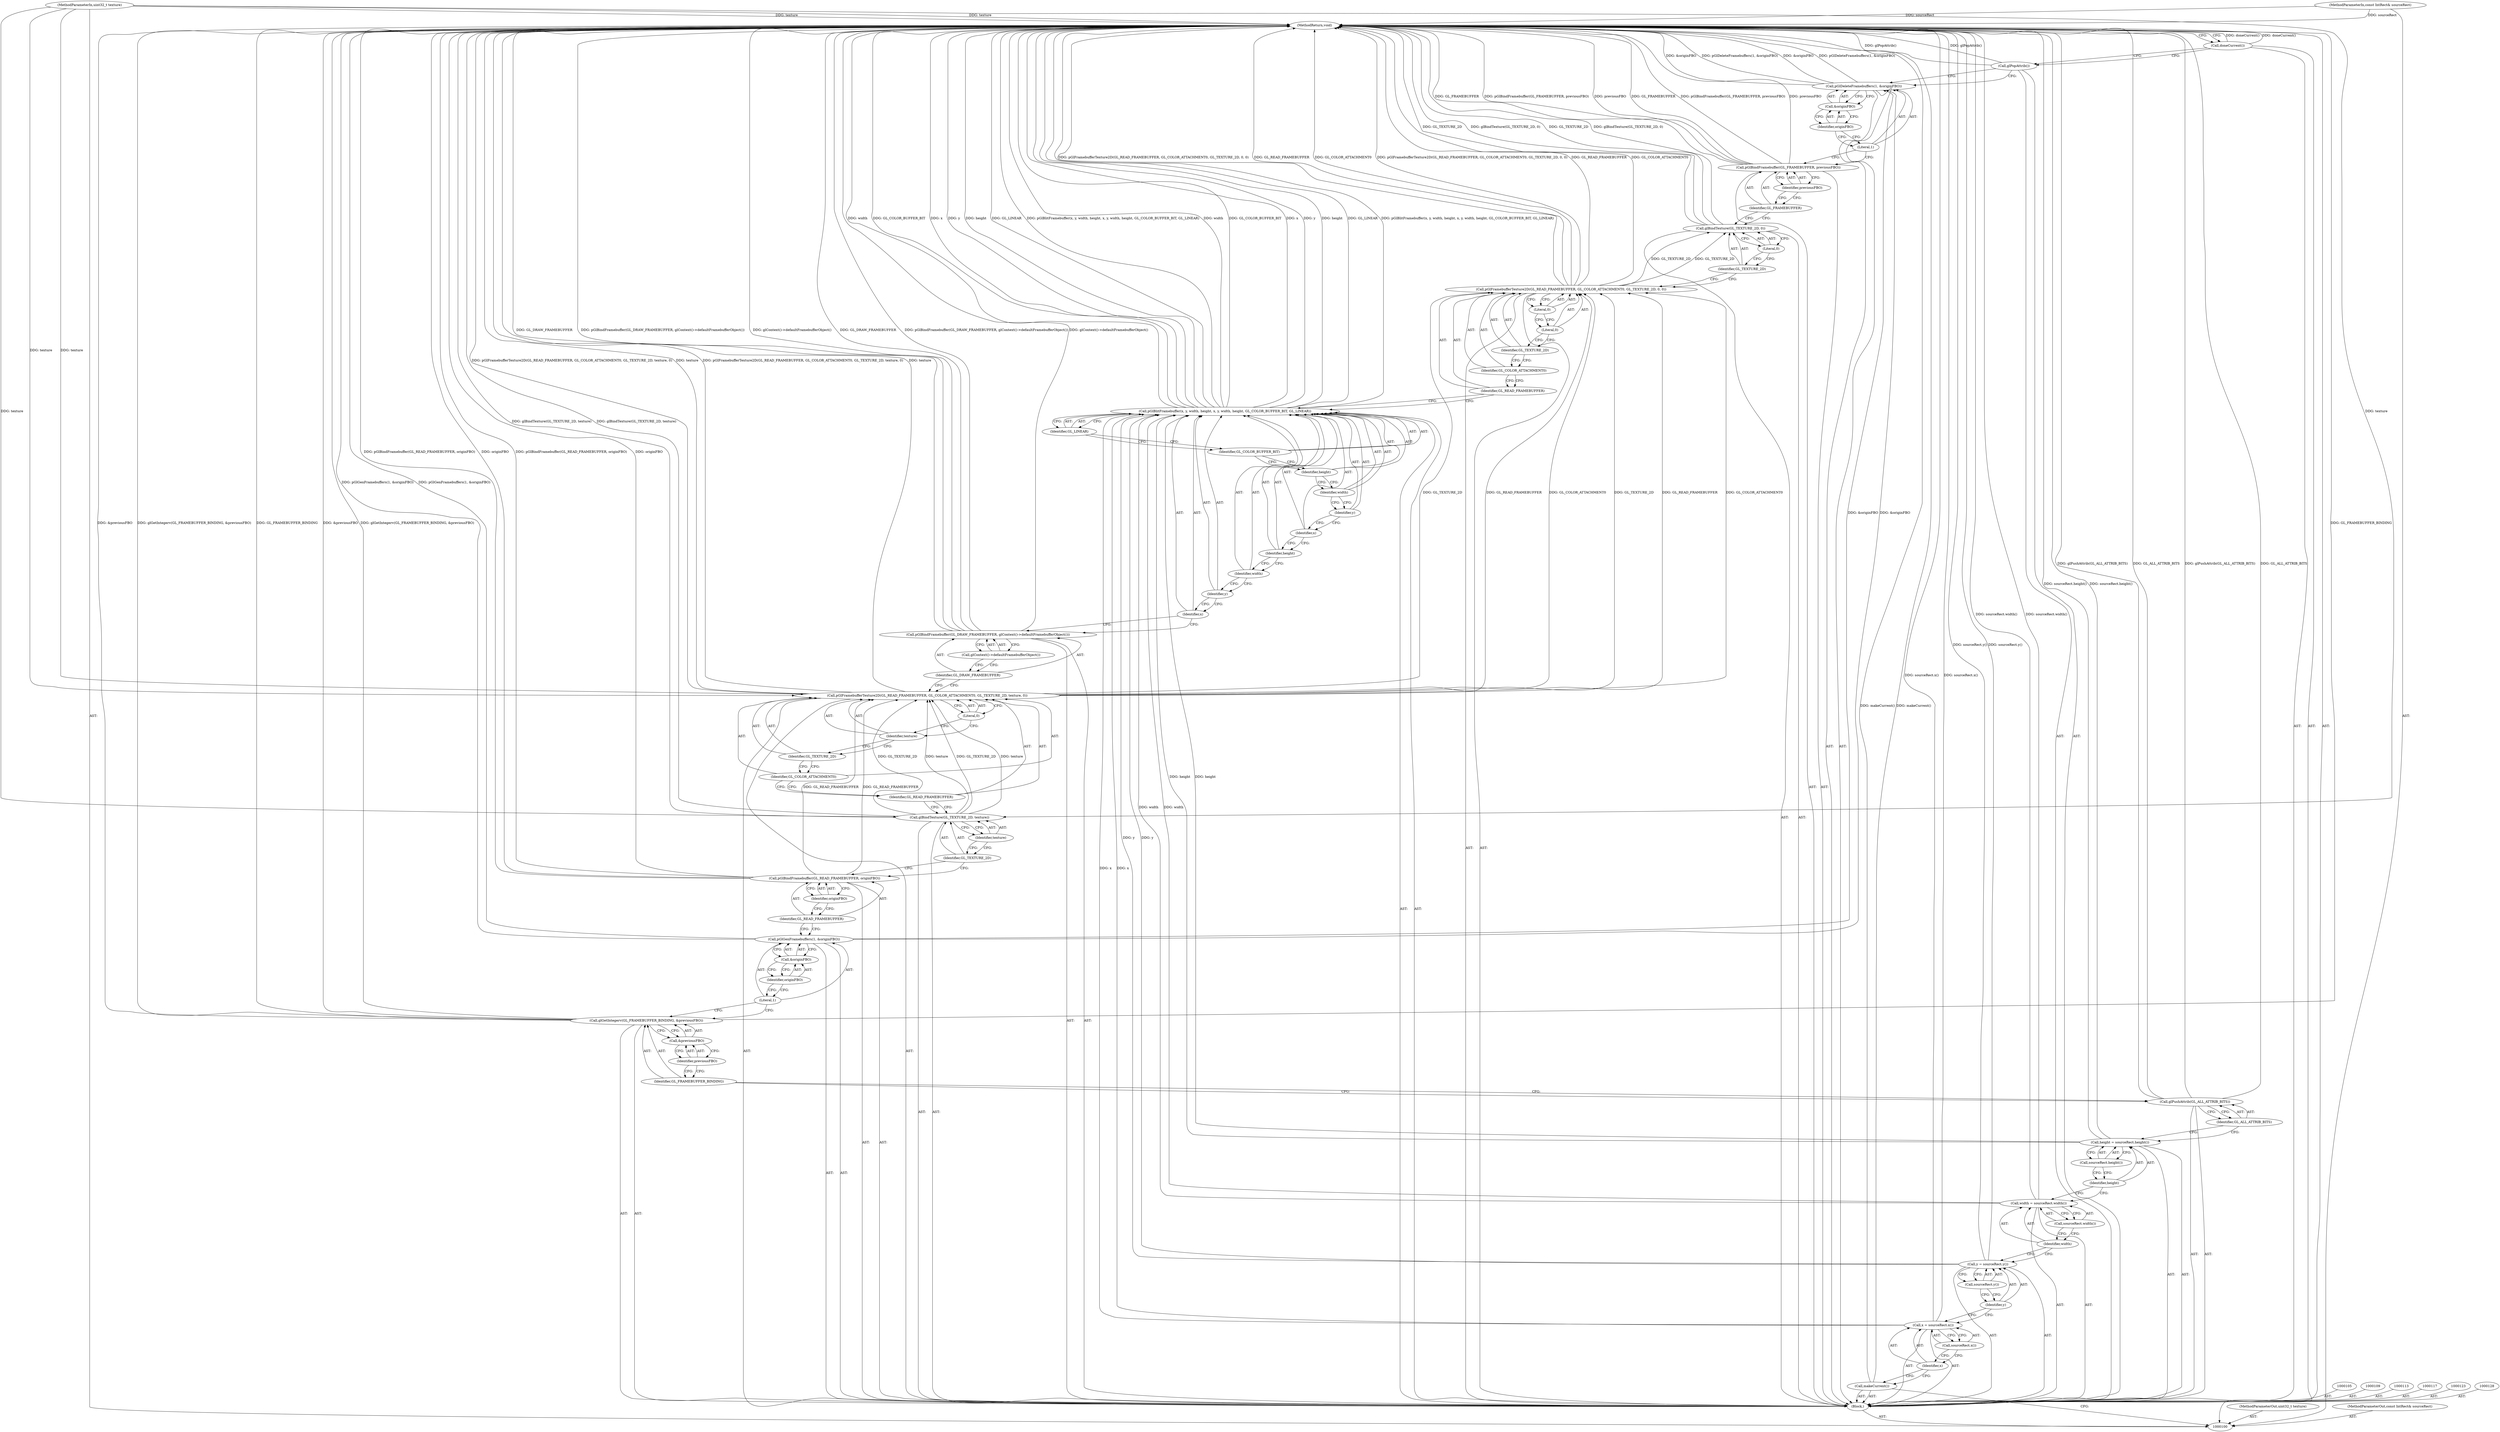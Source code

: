 digraph "1_Chrome_4da7eefcaad044a6f919947a2a0e3d4fed87834c_0" {
"1000101" [label="(MethodParameterIn,uint32_t texture)"];
"1000269" [label="(MethodParameterOut,uint32_t texture)"];
"1000102" [label="(MethodParameterIn,const IntRect& sourceRect)"];
"1000270" [label="(MethodParameterOut,const IntRect& sourceRect)"];
"1000177" [label="(MethodReturn,void)"];
"1000125" [label="(Identifier,GL_FRAMEBUFFER_BINDING)"];
"1000126" [label="(Call,&previousFBO)"];
"1000127" [label="(Identifier,previousFBO)"];
"1000124" [label="(Call,glGetIntegerv(GL_FRAMEBUFFER_BINDING, &previousFBO))"];
"1000130" [label="(Literal,1)"];
"1000131" [label="(Call,&originFBO)"];
"1000132" [label="(Identifier,originFBO)"];
"1000129" [label="(Call,pGlGenFramebuffers(1, &originFBO))"];
"1000134" [label="(Identifier,GL_READ_FRAMEBUFFER)"];
"1000135" [label="(Identifier,originFBO)"];
"1000133" [label="(Call,pGlBindFramebuffer(GL_READ_FRAMEBUFFER, originFBO))"];
"1000137" [label="(Identifier,GL_TEXTURE_2D)"];
"1000138" [label="(Identifier,texture)"];
"1000136" [label="(Call,glBindTexture(GL_TEXTURE_2D, texture))"];
"1000144" [label="(Literal,0)"];
"1000140" [label="(Identifier,GL_READ_FRAMEBUFFER)"];
"1000141" [label="(Identifier,GL_COLOR_ATTACHMENT0)"];
"1000142" [label="(Identifier,GL_TEXTURE_2D)"];
"1000139" [label="(Call,pGlFramebufferTexture2D(GL_READ_FRAMEBUFFER, GL_COLOR_ATTACHMENT0, GL_TEXTURE_2D, texture, 0))"];
"1000143" [label="(Identifier,texture)"];
"1000103" [label="(Block,)"];
"1000146" [label="(Identifier,GL_DRAW_FRAMEBUFFER)"];
"1000147" [label="(Call,glContext()->defaultFramebufferObject())"];
"1000145" [label="(Call,pGlBindFramebuffer(GL_DRAW_FRAMEBUFFER, glContext()->defaultFramebufferObject()))"];
"1000149" [label="(Identifier,x)"];
"1000150" [label="(Identifier,y)"];
"1000151" [label="(Identifier,width)"];
"1000152" [label="(Identifier,height)"];
"1000153" [label="(Identifier,x)"];
"1000154" [label="(Identifier,y)"];
"1000155" [label="(Identifier,width)"];
"1000156" [label="(Identifier,height)"];
"1000157" [label="(Identifier,GL_COLOR_BUFFER_BIT)"];
"1000148" [label="(Call,pGlBlitFramebuffer(x, y, width, height, x, y, width, height, GL_COLOR_BUFFER_BIT, GL_LINEAR))"];
"1000158" [label="(Identifier,GL_LINEAR)"];
"1000160" [label="(Identifier,GL_READ_FRAMEBUFFER)"];
"1000161" [label="(Identifier,GL_COLOR_ATTACHMENT0)"];
"1000162" [label="(Identifier,GL_TEXTURE_2D)"];
"1000159" [label="(Call,pGlFramebufferTexture2D(GL_READ_FRAMEBUFFER, GL_COLOR_ATTACHMENT0, GL_TEXTURE_2D, 0, 0))"];
"1000163" [label="(Literal,0)"];
"1000164" [label="(Literal,0)"];
"1000166" [label="(Identifier,GL_TEXTURE_2D)"];
"1000167" [label="(Literal,0)"];
"1000165" [label="(Call,glBindTexture(GL_TEXTURE_2D, 0))"];
"1000169" [label="(Identifier,GL_FRAMEBUFFER)"];
"1000170" [label="(Identifier,previousFBO)"];
"1000168" [label="(Call,pGlBindFramebuffer(GL_FRAMEBUFFER, previousFBO))"];
"1000172" [label="(Literal,1)"];
"1000173" [label="(Call,&originFBO)"];
"1000174" [label="(Identifier,originFBO)"];
"1000171" [label="(Call,pGlDeleteFramebuffers(1, &originFBO))"];
"1000104" [label="(Call,makeCurrent())"];
"1000175" [label="(Call,glPopAttrib())"];
"1000176" [label="(Call,doneCurrent())"];
"1000106" [label="(Call,x = sourceRect.x())"];
"1000107" [label="(Identifier,x)"];
"1000108" [label="(Call,sourceRect.x())"];
"1000110" [label="(Call,y = sourceRect.y())"];
"1000111" [label="(Identifier,y)"];
"1000112" [label="(Call,sourceRect.y())"];
"1000114" [label="(Call,width = sourceRect.width())"];
"1000115" [label="(Identifier,width)"];
"1000116" [label="(Call,sourceRect.width())"];
"1000118" [label="(Call,height = sourceRect.height())"];
"1000119" [label="(Identifier,height)"];
"1000120" [label="(Call,sourceRect.height())"];
"1000122" [label="(Identifier,GL_ALL_ATTRIB_BITS)"];
"1000121" [label="(Call,glPushAttrib(GL_ALL_ATTRIB_BITS))"];
"1000101" -> "1000100"  [label="AST: "];
"1000101" -> "1000177"  [label="DDG: texture"];
"1000101" -> "1000136"  [label="DDG: texture"];
"1000101" -> "1000139"  [label="DDG: texture"];
"1000269" -> "1000100"  [label="AST: "];
"1000102" -> "1000100"  [label="AST: "];
"1000102" -> "1000177"  [label="DDG: sourceRect"];
"1000270" -> "1000100"  [label="AST: "];
"1000177" -> "1000100"  [label="AST: "];
"1000177" -> "1000176"  [label="CFG: "];
"1000159" -> "1000177"  [label="DDG: pGlFramebufferTexture2D(GL_READ_FRAMEBUFFER, GL_COLOR_ATTACHMENT0, GL_TEXTURE_2D, 0, 0)"];
"1000159" -> "1000177"  [label="DDG: GL_READ_FRAMEBUFFER"];
"1000159" -> "1000177"  [label="DDG: GL_COLOR_ATTACHMENT0"];
"1000124" -> "1000177"  [label="DDG: GL_FRAMEBUFFER_BINDING"];
"1000124" -> "1000177"  [label="DDG: &previousFBO"];
"1000124" -> "1000177"  [label="DDG: glGetIntegerv(GL_FRAMEBUFFER_BINDING, &previousFBO)"];
"1000106" -> "1000177"  [label="DDG: sourceRect.x()"];
"1000148" -> "1000177"  [label="DDG: width"];
"1000148" -> "1000177"  [label="DDG: GL_COLOR_BUFFER_BIT"];
"1000148" -> "1000177"  [label="DDG: x"];
"1000148" -> "1000177"  [label="DDG: y"];
"1000148" -> "1000177"  [label="DDG: height"];
"1000148" -> "1000177"  [label="DDG: GL_LINEAR"];
"1000148" -> "1000177"  [label="DDG: pGlBlitFramebuffer(x, y, width, height, x, y, width, height, GL_COLOR_BUFFER_BIT, GL_LINEAR)"];
"1000168" -> "1000177"  [label="DDG: GL_FRAMEBUFFER"];
"1000168" -> "1000177"  [label="DDG: pGlBindFramebuffer(GL_FRAMEBUFFER, previousFBO)"];
"1000168" -> "1000177"  [label="DDG: previousFBO"];
"1000104" -> "1000177"  [label="DDG: makeCurrent()"];
"1000139" -> "1000177"  [label="DDG: pGlFramebufferTexture2D(GL_READ_FRAMEBUFFER, GL_COLOR_ATTACHMENT0, GL_TEXTURE_2D, texture, 0)"];
"1000139" -> "1000177"  [label="DDG: texture"];
"1000121" -> "1000177"  [label="DDG: glPushAttrib(GL_ALL_ATTRIB_BITS)"];
"1000121" -> "1000177"  [label="DDG: GL_ALL_ATTRIB_BITS"];
"1000145" -> "1000177"  [label="DDG: GL_DRAW_FRAMEBUFFER"];
"1000145" -> "1000177"  [label="DDG: pGlBindFramebuffer(GL_DRAW_FRAMEBUFFER, glContext()->defaultFramebufferObject())"];
"1000145" -> "1000177"  [label="DDG: glContext()->defaultFramebufferObject()"];
"1000165" -> "1000177"  [label="DDG: GL_TEXTURE_2D"];
"1000165" -> "1000177"  [label="DDG: glBindTexture(GL_TEXTURE_2D, 0)"];
"1000129" -> "1000177"  [label="DDG: pGlGenFramebuffers(1, &originFBO)"];
"1000176" -> "1000177"  [label="DDG: doneCurrent()"];
"1000133" -> "1000177"  [label="DDG: pGlBindFramebuffer(GL_READ_FRAMEBUFFER, originFBO)"];
"1000133" -> "1000177"  [label="DDG: originFBO"];
"1000102" -> "1000177"  [label="DDG: sourceRect"];
"1000110" -> "1000177"  [label="DDG: sourceRect.y()"];
"1000101" -> "1000177"  [label="DDG: texture"];
"1000118" -> "1000177"  [label="DDG: sourceRect.height()"];
"1000171" -> "1000177"  [label="DDG: &originFBO"];
"1000171" -> "1000177"  [label="DDG: pGlDeleteFramebuffers(1, &originFBO)"];
"1000136" -> "1000177"  [label="DDG: glBindTexture(GL_TEXTURE_2D, texture)"];
"1000114" -> "1000177"  [label="DDG: sourceRect.width()"];
"1000175" -> "1000177"  [label="DDG: glPopAttrib()"];
"1000125" -> "1000124"  [label="AST: "];
"1000125" -> "1000121"  [label="CFG: "];
"1000127" -> "1000125"  [label="CFG: "];
"1000126" -> "1000124"  [label="AST: "];
"1000126" -> "1000127"  [label="CFG: "];
"1000127" -> "1000126"  [label="AST: "];
"1000124" -> "1000126"  [label="CFG: "];
"1000127" -> "1000126"  [label="AST: "];
"1000127" -> "1000125"  [label="CFG: "];
"1000126" -> "1000127"  [label="CFG: "];
"1000124" -> "1000103"  [label="AST: "];
"1000124" -> "1000126"  [label="CFG: "];
"1000125" -> "1000124"  [label="AST: "];
"1000126" -> "1000124"  [label="AST: "];
"1000130" -> "1000124"  [label="CFG: "];
"1000124" -> "1000177"  [label="DDG: GL_FRAMEBUFFER_BINDING"];
"1000124" -> "1000177"  [label="DDG: &previousFBO"];
"1000124" -> "1000177"  [label="DDG: glGetIntegerv(GL_FRAMEBUFFER_BINDING, &previousFBO)"];
"1000130" -> "1000129"  [label="AST: "];
"1000130" -> "1000124"  [label="CFG: "];
"1000132" -> "1000130"  [label="CFG: "];
"1000131" -> "1000129"  [label="AST: "];
"1000131" -> "1000132"  [label="CFG: "];
"1000132" -> "1000131"  [label="AST: "];
"1000129" -> "1000131"  [label="CFG: "];
"1000132" -> "1000131"  [label="AST: "];
"1000132" -> "1000130"  [label="CFG: "];
"1000131" -> "1000132"  [label="CFG: "];
"1000129" -> "1000103"  [label="AST: "];
"1000129" -> "1000131"  [label="CFG: "];
"1000130" -> "1000129"  [label="AST: "];
"1000131" -> "1000129"  [label="AST: "];
"1000134" -> "1000129"  [label="CFG: "];
"1000129" -> "1000177"  [label="DDG: pGlGenFramebuffers(1, &originFBO)"];
"1000129" -> "1000171"  [label="DDG: &originFBO"];
"1000134" -> "1000133"  [label="AST: "];
"1000134" -> "1000129"  [label="CFG: "];
"1000135" -> "1000134"  [label="CFG: "];
"1000135" -> "1000133"  [label="AST: "];
"1000135" -> "1000134"  [label="CFG: "];
"1000133" -> "1000135"  [label="CFG: "];
"1000133" -> "1000103"  [label="AST: "];
"1000133" -> "1000135"  [label="CFG: "];
"1000134" -> "1000133"  [label="AST: "];
"1000135" -> "1000133"  [label="AST: "];
"1000137" -> "1000133"  [label="CFG: "];
"1000133" -> "1000177"  [label="DDG: pGlBindFramebuffer(GL_READ_FRAMEBUFFER, originFBO)"];
"1000133" -> "1000177"  [label="DDG: originFBO"];
"1000133" -> "1000139"  [label="DDG: GL_READ_FRAMEBUFFER"];
"1000137" -> "1000136"  [label="AST: "];
"1000137" -> "1000133"  [label="CFG: "];
"1000138" -> "1000137"  [label="CFG: "];
"1000138" -> "1000136"  [label="AST: "];
"1000138" -> "1000137"  [label="CFG: "];
"1000136" -> "1000138"  [label="CFG: "];
"1000136" -> "1000103"  [label="AST: "];
"1000136" -> "1000138"  [label="CFG: "];
"1000137" -> "1000136"  [label="AST: "];
"1000138" -> "1000136"  [label="AST: "];
"1000140" -> "1000136"  [label="CFG: "];
"1000136" -> "1000177"  [label="DDG: glBindTexture(GL_TEXTURE_2D, texture)"];
"1000101" -> "1000136"  [label="DDG: texture"];
"1000136" -> "1000139"  [label="DDG: GL_TEXTURE_2D"];
"1000136" -> "1000139"  [label="DDG: texture"];
"1000144" -> "1000139"  [label="AST: "];
"1000144" -> "1000143"  [label="CFG: "];
"1000139" -> "1000144"  [label="CFG: "];
"1000140" -> "1000139"  [label="AST: "];
"1000140" -> "1000136"  [label="CFG: "];
"1000141" -> "1000140"  [label="CFG: "];
"1000141" -> "1000139"  [label="AST: "];
"1000141" -> "1000140"  [label="CFG: "];
"1000142" -> "1000141"  [label="CFG: "];
"1000142" -> "1000139"  [label="AST: "];
"1000142" -> "1000141"  [label="CFG: "];
"1000143" -> "1000142"  [label="CFG: "];
"1000139" -> "1000103"  [label="AST: "];
"1000139" -> "1000144"  [label="CFG: "];
"1000140" -> "1000139"  [label="AST: "];
"1000141" -> "1000139"  [label="AST: "];
"1000142" -> "1000139"  [label="AST: "];
"1000143" -> "1000139"  [label="AST: "];
"1000144" -> "1000139"  [label="AST: "];
"1000146" -> "1000139"  [label="CFG: "];
"1000139" -> "1000177"  [label="DDG: pGlFramebufferTexture2D(GL_READ_FRAMEBUFFER, GL_COLOR_ATTACHMENT0, GL_TEXTURE_2D, texture, 0)"];
"1000139" -> "1000177"  [label="DDG: texture"];
"1000133" -> "1000139"  [label="DDG: GL_READ_FRAMEBUFFER"];
"1000136" -> "1000139"  [label="DDG: GL_TEXTURE_2D"];
"1000136" -> "1000139"  [label="DDG: texture"];
"1000101" -> "1000139"  [label="DDG: texture"];
"1000139" -> "1000159"  [label="DDG: GL_READ_FRAMEBUFFER"];
"1000139" -> "1000159"  [label="DDG: GL_COLOR_ATTACHMENT0"];
"1000139" -> "1000159"  [label="DDG: GL_TEXTURE_2D"];
"1000143" -> "1000139"  [label="AST: "];
"1000143" -> "1000142"  [label="CFG: "];
"1000144" -> "1000143"  [label="CFG: "];
"1000103" -> "1000100"  [label="AST: "];
"1000104" -> "1000103"  [label="AST: "];
"1000105" -> "1000103"  [label="AST: "];
"1000106" -> "1000103"  [label="AST: "];
"1000109" -> "1000103"  [label="AST: "];
"1000110" -> "1000103"  [label="AST: "];
"1000113" -> "1000103"  [label="AST: "];
"1000114" -> "1000103"  [label="AST: "];
"1000117" -> "1000103"  [label="AST: "];
"1000118" -> "1000103"  [label="AST: "];
"1000121" -> "1000103"  [label="AST: "];
"1000123" -> "1000103"  [label="AST: "];
"1000124" -> "1000103"  [label="AST: "];
"1000128" -> "1000103"  [label="AST: "];
"1000129" -> "1000103"  [label="AST: "];
"1000133" -> "1000103"  [label="AST: "];
"1000136" -> "1000103"  [label="AST: "];
"1000139" -> "1000103"  [label="AST: "];
"1000145" -> "1000103"  [label="AST: "];
"1000148" -> "1000103"  [label="AST: "];
"1000159" -> "1000103"  [label="AST: "];
"1000165" -> "1000103"  [label="AST: "];
"1000168" -> "1000103"  [label="AST: "];
"1000171" -> "1000103"  [label="AST: "];
"1000175" -> "1000103"  [label="AST: "];
"1000176" -> "1000103"  [label="AST: "];
"1000146" -> "1000145"  [label="AST: "];
"1000146" -> "1000139"  [label="CFG: "];
"1000147" -> "1000146"  [label="CFG: "];
"1000147" -> "1000145"  [label="AST: "];
"1000147" -> "1000146"  [label="CFG: "];
"1000145" -> "1000147"  [label="CFG: "];
"1000145" -> "1000103"  [label="AST: "];
"1000145" -> "1000147"  [label="CFG: "];
"1000146" -> "1000145"  [label="AST: "];
"1000147" -> "1000145"  [label="AST: "];
"1000149" -> "1000145"  [label="CFG: "];
"1000145" -> "1000177"  [label="DDG: GL_DRAW_FRAMEBUFFER"];
"1000145" -> "1000177"  [label="DDG: pGlBindFramebuffer(GL_DRAW_FRAMEBUFFER, glContext()->defaultFramebufferObject())"];
"1000145" -> "1000177"  [label="DDG: glContext()->defaultFramebufferObject()"];
"1000149" -> "1000148"  [label="AST: "];
"1000149" -> "1000145"  [label="CFG: "];
"1000150" -> "1000149"  [label="CFG: "];
"1000150" -> "1000148"  [label="AST: "];
"1000150" -> "1000149"  [label="CFG: "];
"1000151" -> "1000150"  [label="CFG: "];
"1000151" -> "1000148"  [label="AST: "];
"1000151" -> "1000150"  [label="CFG: "];
"1000152" -> "1000151"  [label="CFG: "];
"1000152" -> "1000148"  [label="AST: "];
"1000152" -> "1000151"  [label="CFG: "];
"1000153" -> "1000152"  [label="CFG: "];
"1000153" -> "1000148"  [label="AST: "];
"1000153" -> "1000152"  [label="CFG: "];
"1000154" -> "1000153"  [label="CFG: "];
"1000154" -> "1000148"  [label="AST: "];
"1000154" -> "1000153"  [label="CFG: "];
"1000155" -> "1000154"  [label="CFG: "];
"1000155" -> "1000148"  [label="AST: "];
"1000155" -> "1000154"  [label="CFG: "];
"1000156" -> "1000155"  [label="CFG: "];
"1000156" -> "1000148"  [label="AST: "];
"1000156" -> "1000155"  [label="CFG: "];
"1000157" -> "1000156"  [label="CFG: "];
"1000157" -> "1000148"  [label="AST: "];
"1000157" -> "1000156"  [label="CFG: "];
"1000158" -> "1000157"  [label="CFG: "];
"1000148" -> "1000103"  [label="AST: "];
"1000148" -> "1000158"  [label="CFG: "];
"1000149" -> "1000148"  [label="AST: "];
"1000150" -> "1000148"  [label="AST: "];
"1000151" -> "1000148"  [label="AST: "];
"1000152" -> "1000148"  [label="AST: "];
"1000153" -> "1000148"  [label="AST: "];
"1000154" -> "1000148"  [label="AST: "];
"1000155" -> "1000148"  [label="AST: "];
"1000156" -> "1000148"  [label="AST: "];
"1000157" -> "1000148"  [label="AST: "];
"1000158" -> "1000148"  [label="AST: "];
"1000160" -> "1000148"  [label="CFG: "];
"1000148" -> "1000177"  [label="DDG: width"];
"1000148" -> "1000177"  [label="DDG: GL_COLOR_BUFFER_BIT"];
"1000148" -> "1000177"  [label="DDG: x"];
"1000148" -> "1000177"  [label="DDG: y"];
"1000148" -> "1000177"  [label="DDG: height"];
"1000148" -> "1000177"  [label="DDG: GL_LINEAR"];
"1000148" -> "1000177"  [label="DDG: pGlBlitFramebuffer(x, y, width, height, x, y, width, height, GL_COLOR_BUFFER_BIT, GL_LINEAR)"];
"1000106" -> "1000148"  [label="DDG: x"];
"1000110" -> "1000148"  [label="DDG: y"];
"1000114" -> "1000148"  [label="DDG: width"];
"1000118" -> "1000148"  [label="DDG: height"];
"1000158" -> "1000148"  [label="AST: "];
"1000158" -> "1000157"  [label="CFG: "];
"1000148" -> "1000158"  [label="CFG: "];
"1000160" -> "1000159"  [label="AST: "];
"1000160" -> "1000148"  [label="CFG: "];
"1000161" -> "1000160"  [label="CFG: "];
"1000161" -> "1000159"  [label="AST: "];
"1000161" -> "1000160"  [label="CFG: "];
"1000162" -> "1000161"  [label="CFG: "];
"1000162" -> "1000159"  [label="AST: "];
"1000162" -> "1000161"  [label="CFG: "];
"1000163" -> "1000162"  [label="CFG: "];
"1000159" -> "1000103"  [label="AST: "];
"1000159" -> "1000164"  [label="CFG: "];
"1000160" -> "1000159"  [label="AST: "];
"1000161" -> "1000159"  [label="AST: "];
"1000162" -> "1000159"  [label="AST: "];
"1000163" -> "1000159"  [label="AST: "];
"1000164" -> "1000159"  [label="AST: "];
"1000166" -> "1000159"  [label="CFG: "];
"1000159" -> "1000177"  [label="DDG: pGlFramebufferTexture2D(GL_READ_FRAMEBUFFER, GL_COLOR_ATTACHMENT0, GL_TEXTURE_2D, 0, 0)"];
"1000159" -> "1000177"  [label="DDG: GL_READ_FRAMEBUFFER"];
"1000159" -> "1000177"  [label="DDG: GL_COLOR_ATTACHMENT0"];
"1000139" -> "1000159"  [label="DDG: GL_READ_FRAMEBUFFER"];
"1000139" -> "1000159"  [label="DDG: GL_COLOR_ATTACHMENT0"];
"1000139" -> "1000159"  [label="DDG: GL_TEXTURE_2D"];
"1000159" -> "1000165"  [label="DDG: GL_TEXTURE_2D"];
"1000163" -> "1000159"  [label="AST: "];
"1000163" -> "1000162"  [label="CFG: "];
"1000164" -> "1000163"  [label="CFG: "];
"1000164" -> "1000159"  [label="AST: "];
"1000164" -> "1000163"  [label="CFG: "];
"1000159" -> "1000164"  [label="CFG: "];
"1000166" -> "1000165"  [label="AST: "];
"1000166" -> "1000159"  [label="CFG: "];
"1000167" -> "1000166"  [label="CFG: "];
"1000167" -> "1000165"  [label="AST: "];
"1000167" -> "1000166"  [label="CFG: "];
"1000165" -> "1000167"  [label="CFG: "];
"1000165" -> "1000103"  [label="AST: "];
"1000165" -> "1000167"  [label="CFG: "];
"1000166" -> "1000165"  [label="AST: "];
"1000167" -> "1000165"  [label="AST: "];
"1000169" -> "1000165"  [label="CFG: "];
"1000165" -> "1000177"  [label="DDG: GL_TEXTURE_2D"];
"1000165" -> "1000177"  [label="DDG: glBindTexture(GL_TEXTURE_2D, 0)"];
"1000159" -> "1000165"  [label="DDG: GL_TEXTURE_2D"];
"1000169" -> "1000168"  [label="AST: "];
"1000169" -> "1000165"  [label="CFG: "];
"1000170" -> "1000169"  [label="CFG: "];
"1000170" -> "1000168"  [label="AST: "];
"1000170" -> "1000169"  [label="CFG: "];
"1000168" -> "1000170"  [label="CFG: "];
"1000168" -> "1000103"  [label="AST: "];
"1000168" -> "1000170"  [label="CFG: "];
"1000169" -> "1000168"  [label="AST: "];
"1000170" -> "1000168"  [label="AST: "];
"1000172" -> "1000168"  [label="CFG: "];
"1000168" -> "1000177"  [label="DDG: GL_FRAMEBUFFER"];
"1000168" -> "1000177"  [label="DDG: pGlBindFramebuffer(GL_FRAMEBUFFER, previousFBO)"];
"1000168" -> "1000177"  [label="DDG: previousFBO"];
"1000172" -> "1000171"  [label="AST: "];
"1000172" -> "1000168"  [label="CFG: "];
"1000174" -> "1000172"  [label="CFG: "];
"1000173" -> "1000171"  [label="AST: "];
"1000173" -> "1000174"  [label="CFG: "];
"1000174" -> "1000173"  [label="AST: "];
"1000171" -> "1000173"  [label="CFG: "];
"1000174" -> "1000173"  [label="AST: "];
"1000174" -> "1000172"  [label="CFG: "];
"1000173" -> "1000174"  [label="CFG: "];
"1000171" -> "1000103"  [label="AST: "];
"1000171" -> "1000173"  [label="CFG: "];
"1000172" -> "1000171"  [label="AST: "];
"1000173" -> "1000171"  [label="AST: "];
"1000175" -> "1000171"  [label="CFG: "];
"1000171" -> "1000177"  [label="DDG: &originFBO"];
"1000171" -> "1000177"  [label="DDG: pGlDeleteFramebuffers(1, &originFBO)"];
"1000129" -> "1000171"  [label="DDG: &originFBO"];
"1000104" -> "1000103"  [label="AST: "];
"1000104" -> "1000100"  [label="CFG: "];
"1000107" -> "1000104"  [label="CFG: "];
"1000104" -> "1000177"  [label="DDG: makeCurrent()"];
"1000175" -> "1000103"  [label="AST: "];
"1000175" -> "1000171"  [label="CFG: "];
"1000176" -> "1000175"  [label="CFG: "];
"1000175" -> "1000177"  [label="DDG: glPopAttrib()"];
"1000176" -> "1000103"  [label="AST: "];
"1000176" -> "1000175"  [label="CFG: "];
"1000177" -> "1000176"  [label="CFG: "];
"1000176" -> "1000177"  [label="DDG: doneCurrent()"];
"1000106" -> "1000103"  [label="AST: "];
"1000106" -> "1000108"  [label="CFG: "];
"1000107" -> "1000106"  [label="AST: "];
"1000108" -> "1000106"  [label="AST: "];
"1000111" -> "1000106"  [label="CFG: "];
"1000106" -> "1000177"  [label="DDG: sourceRect.x()"];
"1000106" -> "1000148"  [label="DDG: x"];
"1000107" -> "1000106"  [label="AST: "];
"1000107" -> "1000104"  [label="CFG: "];
"1000108" -> "1000107"  [label="CFG: "];
"1000108" -> "1000106"  [label="AST: "];
"1000108" -> "1000107"  [label="CFG: "];
"1000106" -> "1000108"  [label="CFG: "];
"1000110" -> "1000103"  [label="AST: "];
"1000110" -> "1000112"  [label="CFG: "];
"1000111" -> "1000110"  [label="AST: "];
"1000112" -> "1000110"  [label="AST: "];
"1000115" -> "1000110"  [label="CFG: "];
"1000110" -> "1000177"  [label="DDG: sourceRect.y()"];
"1000110" -> "1000148"  [label="DDG: y"];
"1000111" -> "1000110"  [label="AST: "];
"1000111" -> "1000106"  [label="CFG: "];
"1000112" -> "1000111"  [label="CFG: "];
"1000112" -> "1000110"  [label="AST: "];
"1000112" -> "1000111"  [label="CFG: "];
"1000110" -> "1000112"  [label="CFG: "];
"1000114" -> "1000103"  [label="AST: "];
"1000114" -> "1000116"  [label="CFG: "];
"1000115" -> "1000114"  [label="AST: "];
"1000116" -> "1000114"  [label="AST: "];
"1000119" -> "1000114"  [label="CFG: "];
"1000114" -> "1000177"  [label="DDG: sourceRect.width()"];
"1000114" -> "1000148"  [label="DDG: width"];
"1000115" -> "1000114"  [label="AST: "];
"1000115" -> "1000110"  [label="CFG: "];
"1000116" -> "1000115"  [label="CFG: "];
"1000116" -> "1000114"  [label="AST: "];
"1000116" -> "1000115"  [label="CFG: "];
"1000114" -> "1000116"  [label="CFG: "];
"1000118" -> "1000103"  [label="AST: "];
"1000118" -> "1000120"  [label="CFG: "];
"1000119" -> "1000118"  [label="AST: "];
"1000120" -> "1000118"  [label="AST: "];
"1000122" -> "1000118"  [label="CFG: "];
"1000118" -> "1000177"  [label="DDG: sourceRect.height()"];
"1000118" -> "1000148"  [label="DDG: height"];
"1000119" -> "1000118"  [label="AST: "];
"1000119" -> "1000114"  [label="CFG: "];
"1000120" -> "1000119"  [label="CFG: "];
"1000120" -> "1000118"  [label="AST: "];
"1000120" -> "1000119"  [label="CFG: "];
"1000118" -> "1000120"  [label="CFG: "];
"1000122" -> "1000121"  [label="AST: "];
"1000122" -> "1000118"  [label="CFG: "];
"1000121" -> "1000122"  [label="CFG: "];
"1000121" -> "1000103"  [label="AST: "];
"1000121" -> "1000122"  [label="CFG: "];
"1000122" -> "1000121"  [label="AST: "];
"1000125" -> "1000121"  [label="CFG: "];
"1000121" -> "1000177"  [label="DDG: glPushAttrib(GL_ALL_ATTRIB_BITS)"];
"1000121" -> "1000177"  [label="DDG: GL_ALL_ATTRIB_BITS"];
}
